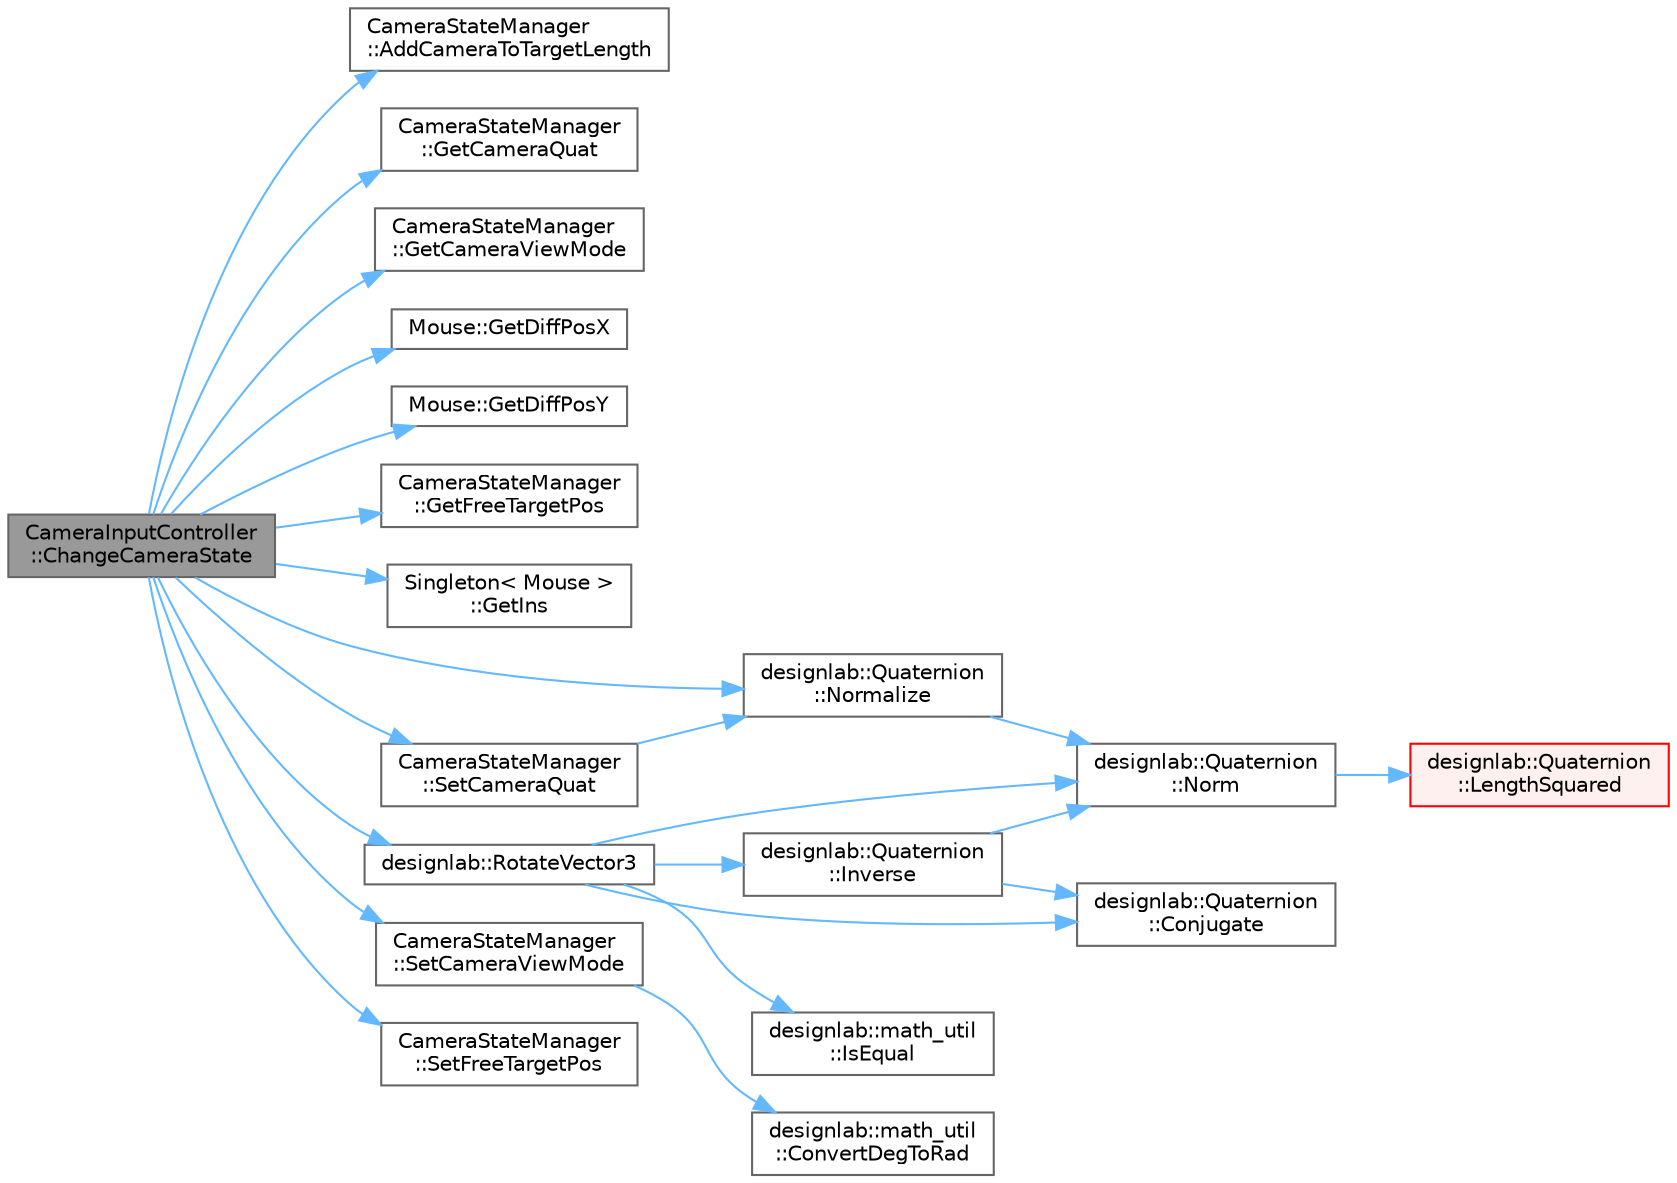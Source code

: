 digraph "CameraInputController::ChangeCameraState"
{
 // LATEX_PDF_SIZE
  bgcolor="transparent";
  edge [fontname=Helvetica,fontsize=10,labelfontname=Helvetica,labelfontsize=10];
  node [fontname=Helvetica,fontsize=10,shape=box,height=0.2,width=0.4];
  rankdir="LR";
  Node1 [id="Node000001",label="CameraInputController\l::ChangeCameraState",height=0.2,width=0.4,color="gray40", fillcolor="grey60", style="filled", fontcolor="black",tooltip="キー入力でカメラを動かす．   基本的には毎フレーム呼び出す"];
  Node1 -> Node2 [id="edge1_Node000001_Node000002",color="steelblue1",style="solid",tooltip=" "];
  Node2 [id="Node000002",label="CameraStateManager\l::AddCameraToTargetLength",height=0.2,width=0.4,color="grey40", fillcolor="white", style="filled",URL="$class_camera_state_manager.html#ac0bc493a22d452063cc5da47544aa4be",tooltip="カメラの注視する目標の座標からカメラまでの距離を増やす"];
  Node1 -> Node3 [id="edge2_Node000001_Node000003",color="steelblue1",style="solid",tooltip=" "];
  Node3 [id="Node000003",label="CameraStateManager\l::GetCameraQuat",height=0.2,width=0.4,color="grey40", fillcolor="white", style="filled",URL="$class_camera_state_manager.html#a688c18d4cc05a744437bfda71980828a",tooltip="カメラの回転を表すクォータニオンを取得する．"];
  Node1 -> Node4 [id="edge3_Node000001_Node000004",color="steelblue1",style="solid",tooltip=" "];
  Node4 [id="Node000004",label="CameraStateManager\l::GetCameraViewMode",height=0.2,width=0.4,color="grey40", fillcolor="white", style="filled",URL="$class_camera_state_manager.html#ae36d67f526d5a63ecae8acbefe8d990a",tooltip="カメラのモードを取得する"];
  Node1 -> Node5 [id="edge4_Node000001_Node000005",color="steelblue1",style="solid",tooltip=" "];
  Node5 [id="Node000005",label="Mouse::GetDiffPosX",height=0.2,width=0.4,color="grey40", fillcolor="white", style="filled",URL="$class_mouse.html#aadc3f80b56c350f368d46821d20a40d9",tooltip="マウスカーソルの移動量を取得する．X座標は画面の左端を0として，右向きが正．これはDxlibの仕様なので変更不能．"];
  Node1 -> Node6 [id="edge5_Node000001_Node000006",color="steelblue1",style="solid",tooltip=" "];
  Node6 [id="Node000006",label="Mouse::GetDiffPosY",height=0.2,width=0.4,color="grey40", fillcolor="white", style="filled",URL="$class_mouse.html#a80c810c534e31080c302866442848003",tooltip="マウスカーソルの移動量を取得する．Y座標は画面の上端を0として，下向きが正．これはDxlibの仕様なので変更不能．"];
  Node1 -> Node7 [id="edge6_Node000001_Node000007",color="steelblue1",style="solid",tooltip=" "];
  Node7 [id="Node000007",label="CameraStateManager\l::GetFreeTargetPos",height=0.2,width=0.4,color="grey40", fillcolor="white", style="filled",URL="$class_camera_state_manager.html#ac19a039d496f5a6bc11c4e625ff1a19a",tooltip="注視点を操作する際の，カメラの注視する座標を取得する"];
  Node1 -> Node8 [id="edge7_Node000001_Node000008",color="steelblue1",style="solid",tooltip=" "];
  Node8 [id="Node000008",label="Singleton\< Mouse \>\l::GetIns",height=0.2,width=0.4,color="grey40", fillcolor="white", style="filled",URL="$class_singleton.html#a91badcd3446f8897e73bd1af9c7a37ff",tooltip="インスタンスを取得する．   このクラスを継承したクラスは クラス名::getIns()-> の形式でメンバ関数を呼び出す．"];
  Node1 -> Node9 [id="edge8_Node000001_Node000009",color="steelblue1",style="solid",tooltip=" "];
  Node9 [id="Node000009",label="designlab::Quaternion\l::Normalize",height=0.2,width=0.4,color="grey40", fillcolor="white", style="filled",URL="$structdesignlab_1_1_quaternion.html#a7e53e5872a5a39da9cb6ca40a0c6e91a",tooltip="正規化したクォータニオンを返す   クォータニオンの正規化とは，ノルムを1にすること．   クォータニオンqの正規化は，q / |q| で求められる"];
  Node9 -> Node10 [id="edge9_Node000009_Node000010",color="steelblue1",style="solid",tooltip=" "];
  Node10 [id="Node000010",label="designlab::Quaternion\l::Norm",height=0.2,width=0.4,color="grey40", fillcolor="white", style="filled",URL="$structdesignlab_1_1_quaternion.html#a17c6bcd41fbd5833c6885bdd170c75d8",tooltip="クォータニオンのノルムを返す   ノルムとは，ベクトルの大きさのこと．クォータニオンのノルムは，w^2 + x^2 + y^2 + z^2 で求められる"];
  Node10 -> Node11 [id="edge10_Node000010_Node000011",color="steelblue1",style="solid",tooltip=" "];
  Node11 [id="Node000011",label="designlab::Quaternion\l::LengthSquared",height=0.2,width=0.4,color="red", fillcolor="#FFF0F0", style="filled",URL="$structdesignlab_1_1_quaternion.html#a52ffb1d579c2845eb2aa1fbd21fa9750",tooltip="クォータニオンの長さの2乗を返す(ノルムの2乗)．   クォータニオンの長さの2乗は，w^2 + x^2 + y^2 + z^2 で求められる"];
  Node1 -> Node13 [id="edge11_Node000001_Node000013",color="steelblue1",style="solid",tooltip=" "];
  Node13 [id="Node000013",label="designlab::RotateVector3",height=0.2,width=0.4,color="grey40", fillcolor="white", style="filled",URL="$namespacedesignlab.html#a88a31cb8dd4fb0891393816ad574b9a8",tooltip="3次元の位置ベクトルを回転させる．"];
  Node13 -> Node14 [id="edge12_Node000013_Node000014",color="steelblue1",style="solid",tooltip=" "];
  Node14 [id="Node000014",label="designlab::Quaternion\l::Conjugate",height=0.2,width=0.4,color="grey40", fillcolor="white", style="filled",URL="$structdesignlab_1_1_quaternion.html#af24ef8c57fde648dbc239b6aae7e9414",tooltip="クォータニオンの共役を返す．共役なクォータニオンとは，ベクトル成分の符号を反転させたもの   q = w + xi + yj + zk とすると，qの共役は w - xi - yj - zk となる．回..."];
  Node13 -> Node15 [id="edge13_Node000013_Node000015",color="steelblue1",style="solid",tooltip=" "];
  Node15 [id="Node000015",label="designlab::Quaternion\l::Inverse",height=0.2,width=0.4,color="grey40", fillcolor="white", style="filled",URL="$structdesignlab_1_1_quaternion.html#a5e17d48809b4339ee959c2119a106726",tooltip="クォータニオンの逆数を返す   クォータニオンqの逆数q^-1は，qの共役をノルムで割ったもの"];
  Node15 -> Node14 [id="edge14_Node000015_Node000014",color="steelblue1",style="solid",tooltip=" "];
  Node15 -> Node10 [id="edge15_Node000015_Node000010",color="steelblue1",style="solid",tooltip=" "];
  Node13 -> Node16 [id="edge16_Node000013_Node000016",color="steelblue1",style="solid",tooltip=" "];
  Node16 [id="Node000016",label="designlab::math_util\l::IsEqual",height=0.2,width=0.4,color="grey40", fillcolor="white", style="filled",URL="$namespacedesignlab_1_1math__util.html#a44a42787b2445c454d3afed817c1769e",tooltip="C++において，小数同士の計算は誤差が出てしまう．誤差込みで値が等しいか調べる．"];
  Node13 -> Node10 [id="edge17_Node000013_Node000010",color="steelblue1",style="solid",tooltip=" "];
  Node1 -> Node17 [id="edge18_Node000001_Node000017",color="steelblue1",style="solid",tooltip=" "];
  Node17 [id="Node000017",label="CameraStateManager\l::SetCameraQuat",height=0.2,width=0.4,color="grey40", fillcolor="white", style="filled",URL="$class_camera_state_manager.html#a5f0f8b23dbebccb6f1caec47d9e2fcf0",tooltip="カメラのクォータニオンをセットする"];
  Node17 -> Node9 [id="edge19_Node000017_Node000009",color="steelblue1",style="solid",tooltip=" "];
  Node1 -> Node18 [id="edge20_Node000001_Node000018",color="steelblue1",style="solid",tooltip=" "];
  Node18 [id="Node000018",label="CameraStateManager\l::SetCameraViewMode",height=0.2,width=0.4,color="grey40", fillcolor="white", style="filled",URL="$class_camera_state_manager.html#aad65bb6b1a42f7d6a41d265ecd324142",tooltip="カメラのモードをセットする．同時にカメラの目標回転角度などを設定する"];
  Node18 -> Node19 [id="edge21_Node000018_Node000019",color="steelblue1",style="solid",tooltip=" "];
  Node19 [id="Node000019",label="designlab::math_util\l::ConvertDegToRad",height=0.2,width=0.4,color="grey40", fillcolor="white", style="filled",URL="$namespacedesignlab_1_1math__util.html#abc4192092188e5fee4a204ace810280f",tooltip="角度をdegからradに変換する関数．"];
  Node1 -> Node20 [id="edge22_Node000001_Node000020",color="steelblue1",style="solid",tooltip=" "];
  Node20 [id="Node000020",label="CameraStateManager\l::SetFreeTargetPos",height=0.2,width=0.4,color="grey40", fillcolor="white", style="filled",URL="$class_camera_state_manager.html#a908c226b9fa277d5eecb159dfa87e343",tooltip="注視点を操作する際の，カメラの注視する座標をセットする"];
}
